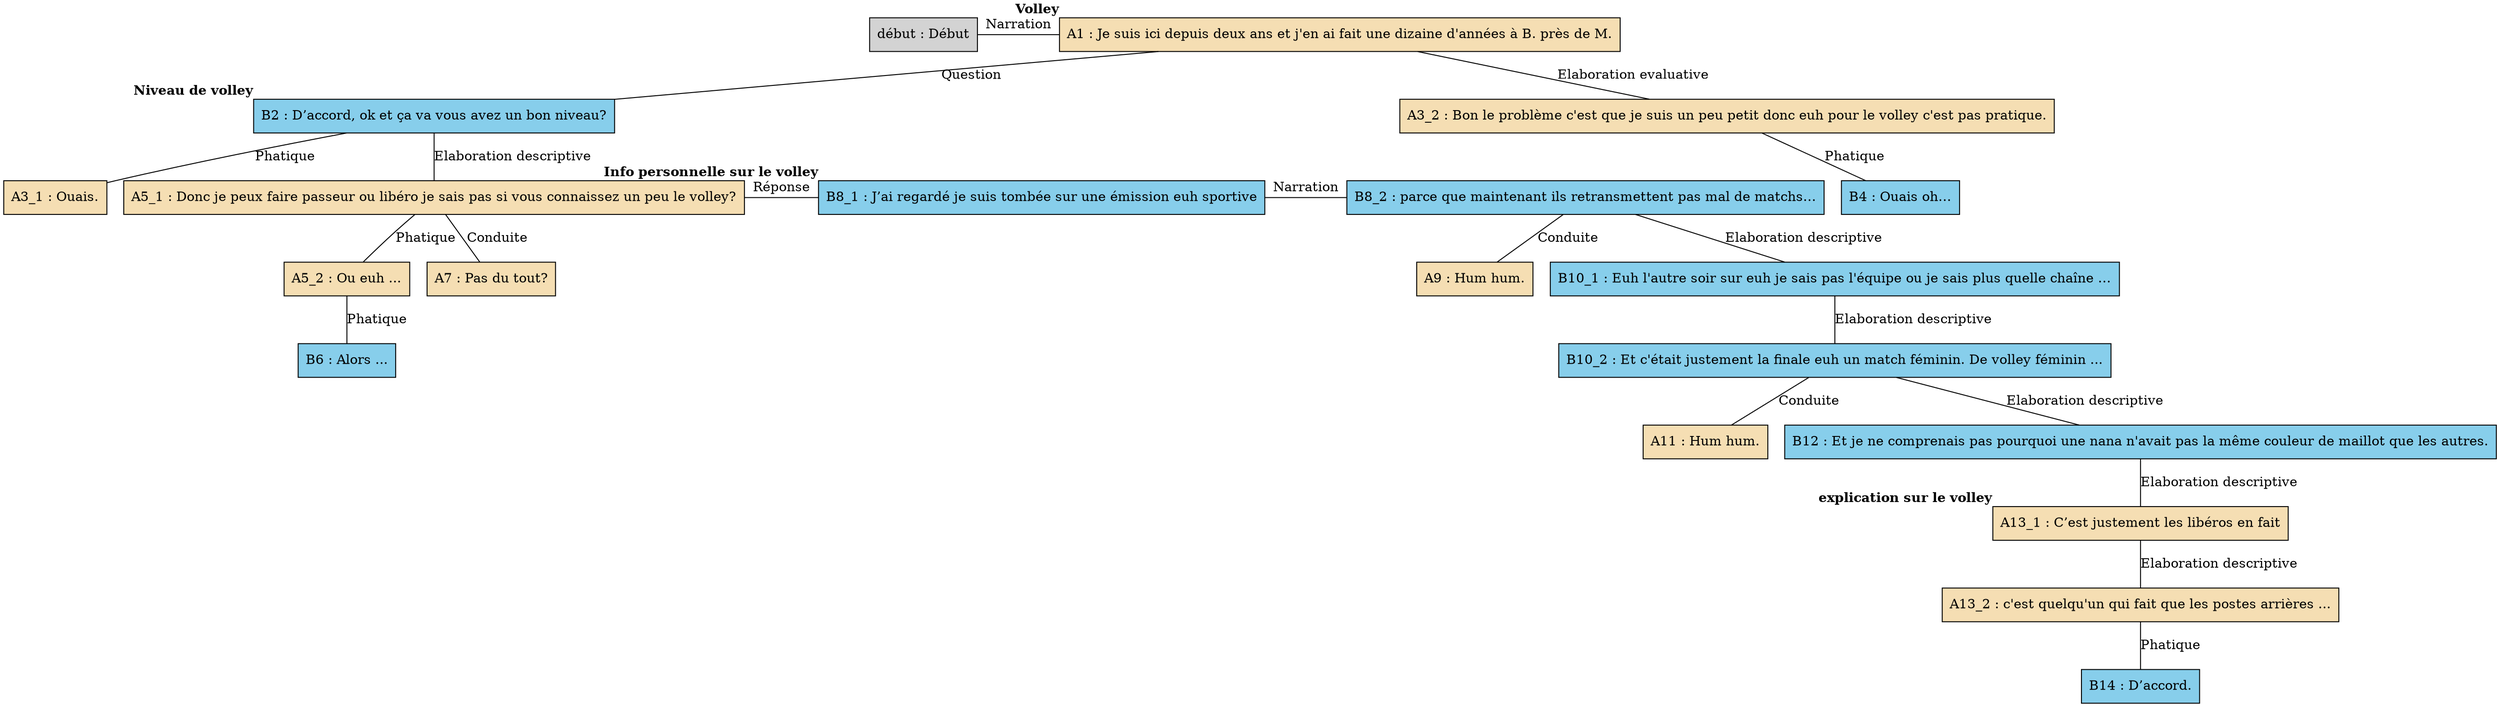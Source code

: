 digraph E03 {
	node [shape=box style=filled]
	"début" [label="début : Début" xlabel=""]
	A1 [label="A1 : Je suis ici depuis deux ans et j'en ai fait une dizaine d'années à B. près de M." fillcolor=wheat xlabel=<<B>Volley</B>>]
	B2 [label="B2 : D’accord, ok et ça va vous avez un bon niveau?" fillcolor=skyblue xlabel=<<B>Niveau de volley</B>>]
	A3_1 [label="A3_1 : Ouais." fillcolor=wheat xlabel=""]
	A3_2 [label="A3_2 : Bon le problème c'est que je suis un peu petit donc euh pour le volley c'est pas pratique." fillcolor=wheat xlabel=""]
	B4 [label="B4 : Ouais oh…" fillcolor=skyblue xlabel=""]
	A5_1 [label="A5_1 : Donc je peux faire passeur ou libéro je sais pas si vous connaissez un peu le volley?" fillcolor=wheat xlabel=""]
	A5_2 [label="A5_2 : Ou euh ..." fillcolor=wheat xlabel=""]
	B6 [label="B6 : Alors ..." fillcolor=skyblue xlabel=""]
	A7 [label="A7 : Pas du tout?" fillcolor=wheat xlabel=""]
	B8_1 [label="B8_1 : J’ai regardé je suis tombée sur une émission euh sportive" fillcolor=skyblue xlabel=<<B>Info personnelle sur le volley</B>>]
	B8_2 [label="B8_2 : parce que maintenant ils retransmettent pas mal de matchs…" fillcolor=skyblue xlabel=""]
	A9 [label="A9 : Hum hum." fillcolor=wheat xlabel=""]
	B10_1 [label="B10_1 : Euh l'autre soir sur euh je sais pas l'équipe ou je sais plus quelle chaîne …" fillcolor=skyblue xlabel=""]
	B10_2 [label="B10_2 : Et c'était justement la finale euh un match féminin. De volley féminin ..." fillcolor=skyblue xlabel=""]
	A11 [label="A11 : Hum hum." fillcolor=wheat xlabel=""]
	B12 [label="B12 : Et je ne comprenais pas pourquoi une nana n'avait pas la même couleur de maillot que les autres." fillcolor=skyblue xlabel=""]
	A13_1 [label="A13_1 : C’est justement les libéros en fait" fillcolor=wheat xlabel=<<B>explication sur le volley</B>>]
	A13_2 [label="A13_2 : c'est quelqu'un qui fait que les postes arrières ..." fillcolor=wheat xlabel=""]
	B14 [label="B14 : D’accord." fillcolor=skyblue xlabel=""]
	{
		rank=same
		"début"
		A1
		"début" -> A1 [label=Narration dir=none]
	}
	A1 -> B2 [label=Question dir=none]
	B2 -> A3_1 [label=Phatique dir=none]
	A1 -> A3_2 [label="Elaboration evaluative" dir=none]
	A3_2 -> B4 [label=Phatique dir=none]
	B2 -> A5_1 [label="Elaboration descriptive" dir=none]
	A5_1 -> A5_2 [label=Phatique dir=none]
	A5_2 -> B6 [label=Phatique dir=none]
	A5_1 -> A7 [label=Conduite dir=none]
	{
		rank=same
		A5_1
		B8_1
		A5_1 -> B8_1 [label="Réponse" dir=none]
	}
	{
		rank=same
		B8_1
		B8_2
		B8_1 -> B8_2 [label=Narration dir=none]
	}
	B8_2 -> A9 [label=Conduite dir=none]
	B8_2 -> B10_1 [label="Elaboration descriptive" dir=none]
	B10_1 -> B10_2 [label="Elaboration descriptive" dir=none]
	B10_2 -> A11 [label=Conduite dir=none]
	B10_2 -> B12 [label="Elaboration descriptive" dir=none]
	A13_2 -> B14 [label=Phatique dir=none]
	B12 -> A13_1 [label="Elaboration descriptive" dir=none]
	A13_1 -> A13_2 [label="Elaboration descriptive" dir=none]
}
